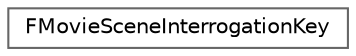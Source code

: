 digraph "Graphical Class Hierarchy"
{
 // INTERACTIVE_SVG=YES
 // LATEX_PDF_SIZE
  bgcolor="transparent";
  edge [fontname=Helvetica,fontsize=10,labelfontname=Helvetica,labelfontsize=10];
  node [fontname=Helvetica,fontsize=10,shape=box,height=0.2,width=0.4];
  rankdir="LR";
  Node0 [id="Node000000",label="FMovieSceneInterrogationKey",height=0.2,width=0.4,color="grey40", fillcolor="white", style="filled",URL="$df/d11/structFMovieSceneInterrogationKey.html",tooltip="Key used for populating template interrogation data."];
}
